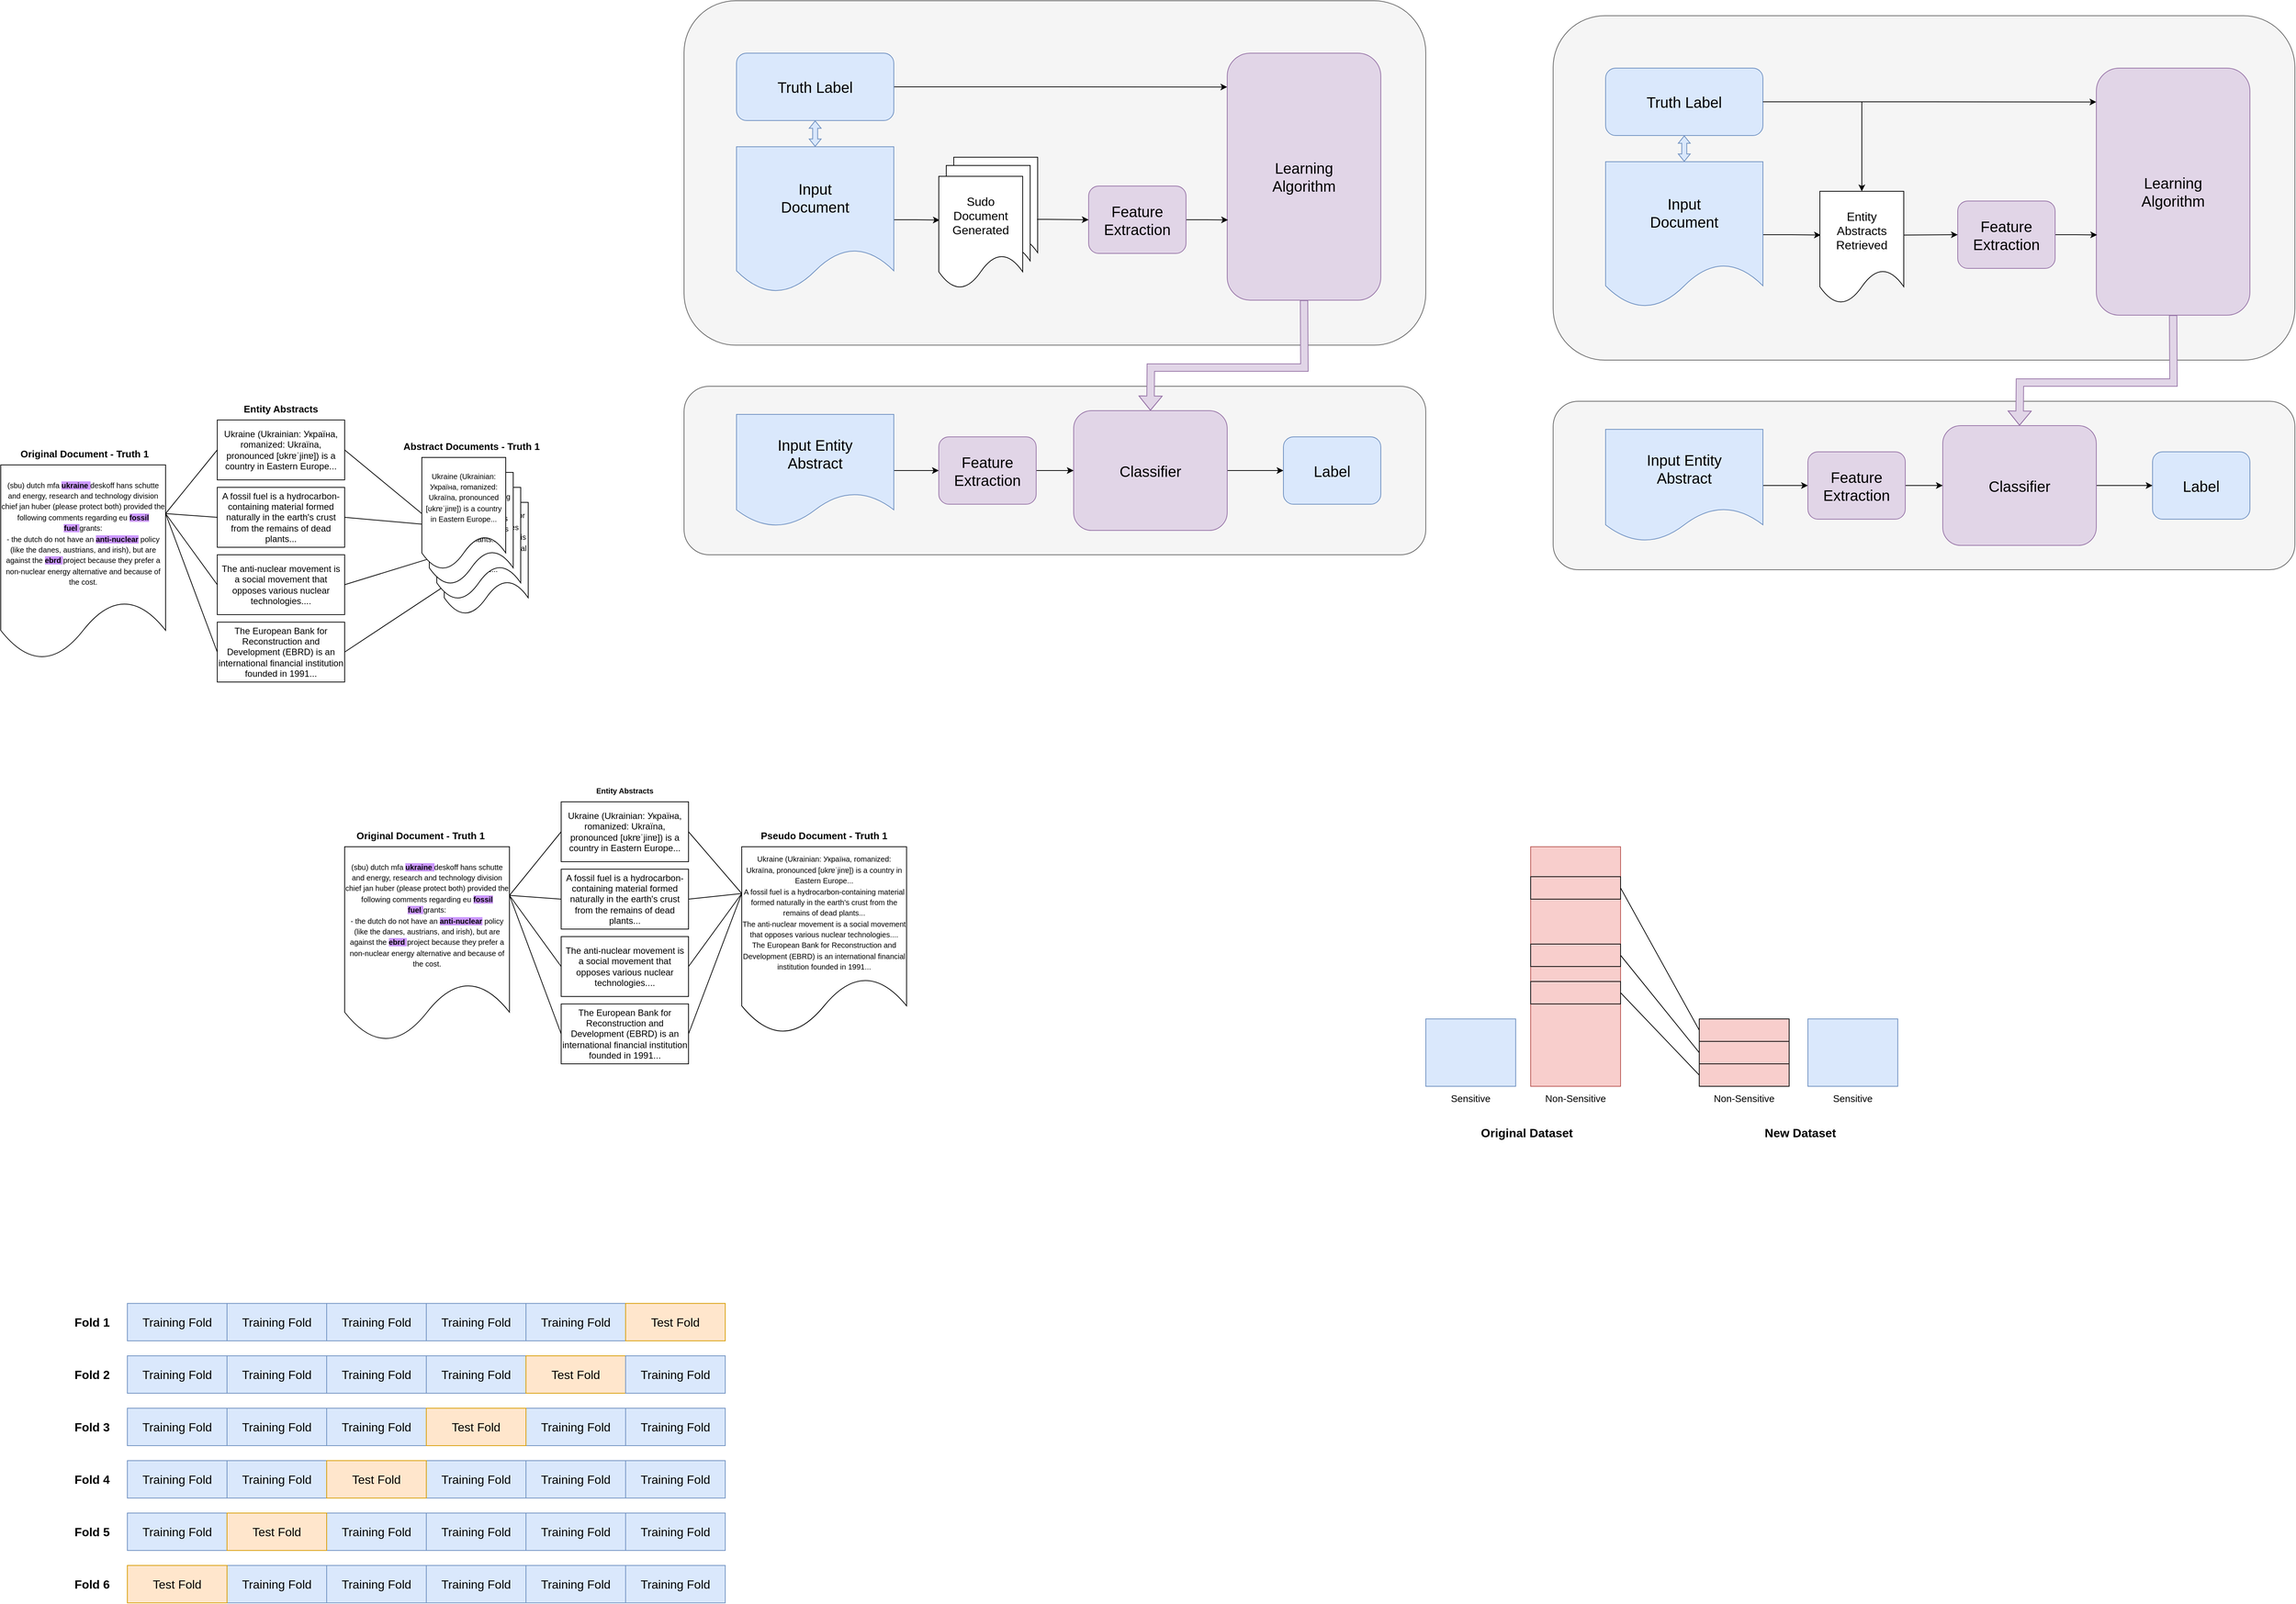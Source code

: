<mxfile version="21.0.6" type="device"><diagram name="Page-1" id="akxZL64i7mMHwS3BJvkX"><mxGraphModel dx="656" dy="369" grid="1" gridSize="10" guides="1" tooltips="1" connect="1" arrows="1" fold="1" page="1" pageScale="1" pageWidth="3300" pageHeight="4681" math="0" shadow="0"><root><mxCell id="0"/><mxCell id="1" parent="0"/><mxCell id="-Wa1R0JJj_uU5w08G2bx-3" value="" style="endArrow=none;html=1;rounded=0;fontFamily=Helvetica;fontSize=10;exitX=1;exitY=0.5;exitDx=0;exitDy=0;" parent="1" source="Tee6cvTm40Kcuc3fU6XJ-26" target="Tee6cvTm40Kcuc3fU6XJ-42" edge="1"><mxGeometry width="50" height="50" relative="1" as="geometry"><mxPoint x="517" y="740" as="sourcePoint"/><mxPoint x="630" y="750" as="targetPoint"/></mxGeometry></mxCell><mxCell id="-Wa1R0JJj_uU5w08G2bx-2" value="" style="endArrow=none;html=1;rounded=0;fontFamily=Helvetica;fontSize=10;exitX=1;exitY=0.5;exitDx=0;exitDy=0;" parent="1" source="Tee6cvTm40Kcuc3fU6XJ-25" target="Tee6cvTm40Kcuc3fU6XJ-41" edge="1"><mxGeometry width="50" height="50" relative="1" as="geometry"><mxPoint x="507" y="730" as="sourcePoint"/><mxPoint x="620" y="740" as="targetPoint"/></mxGeometry></mxCell><mxCell id="Tee6cvTm40Kcuc3fU6XJ-33" value="" style="endArrow=none;html=1;rounded=0;fontFamily=Helvetica;fontSize=10;exitX=1;exitY=0.5;exitDx=0;exitDy=0;" parent="1" source="Tee6cvTm40Kcuc3fU6XJ-24" target="Tee6cvTm40Kcuc3fU6XJ-39" edge="1"><mxGeometry width="50" height="50" relative="1" as="geometry"><mxPoint x="507.0" y="640" as="sourcePoint"/><mxPoint x="528" y="750" as="targetPoint"/></mxGeometry></mxCell><mxCell id="Tee6cvTm40Kcuc3fU6XJ-42" value="&lt;font style=&quot;font-size: 10px;&quot;&gt;The European Bank for Reconstruction and Development (EBRD) is an international financial institution founded in 1991...&lt;br&gt;&lt;/font&gt;" style="shape=document;whiteSpace=wrap;html=1;boundedLbl=1;" parent="1" vertex="1"><mxGeometry x="630" y="700" width="112" height="150" as="geometry"/></mxCell><mxCell id="Tee6cvTm40Kcuc3fU6XJ-41" value="&lt;font style=&quot;font-size: 10px;&quot;&gt;The anti-nuclear movement is a social movement that opposes various nuclear technologies....&lt;br&gt;&lt;/font&gt;" style="shape=document;whiteSpace=wrap;html=1;boundedLbl=1;" parent="1" vertex="1"><mxGeometry x="620" y="680" width="112" height="150" as="geometry"/></mxCell><mxCell id="Tee6cvTm40Kcuc3fU6XJ-39" value="&lt;font style=&quot;font-size: 10px;&quot;&gt;A fossil fuel is a hydrocarbon-containing material formed naturally in the earth's crust from the remains of dead plants...&lt;br&gt;&lt;/font&gt;" style="shape=document;whiteSpace=wrap;html=1;boundedLbl=1;" parent="1" vertex="1"><mxGeometry x="610" y="660" width="112" height="150" as="geometry"/></mxCell><mxCell id="Tee6cvTm40Kcuc3fU6XJ-1" value="&lt;font style=&quot;font-size: 10px;&quot;&gt;&lt;div style=&quot;text-align: start; display: inline;&quot;&gt;(sbu) dutch mfa&amp;nbsp;&lt;/div&gt;&lt;span style=&quot;text-align: start;&quot;&gt;&lt;/span&gt;&lt;div style=&quot;display: inline; font-weight: bold; border-radius: 7.5px; text-align: start;&quot; class=&quot;sensitivity3&quot;&gt;&lt;span style=&quot;background-color: rgb(204, 153, 255);&quot;&gt;ukraine&amp;nbsp;&lt;/span&gt;&lt;span style=&quot;visibility: hidden; width: 400px; font-weight: normal; color: rgb(255, 255, 255); text-align: center; border-radius: 6px; padding: 5px 0px; position: absolute; z-index: 1;&quot; class=&quot;tooltiptext&quot;&gt;&lt;h3&gt;&lt;/h3&gt;&lt;/span&gt;&lt;/div&gt;&lt;span style=&quot;text-align: start;&quot;&gt;&lt;/span&gt;&lt;div style=&quot;text-align: start; display: inline;&quot;&gt;deskoff hans schutte and energy, research and technology division chief jan huber (please protect both) provided the following comments regarding eu&amp;nbsp;&lt;/div&gt;&lt;div style=&quot;display: inline; font-weight: bold; border-radius: 7.5px; text-align: start;&quot; class=&quot;sensitivity1&quot;&gt;&lt;span style=&quot;background-color: rgb(204, 153, 255);&quot;&gt;fossil fuel&amp;nbsp;&lt;/span&gt;&lt;span style=&quot;visibility: hidden; width: 400px; font-weight: normal; color: rgb(255, 255, 255); text-align: center; border-radius: 6px; padding: 5px 0px; position: absolute; z-index: 1;&quot; href=&quot;aaaa&quot; class=&quot;tooltiptext&quot;&gt;&lt;h3&gt;&lt;/h3&gt;&lt;/span&gt;&lt;/div&gt;&lt;span style=&quot;text-align: start;&quot;&gt;&lt;/span&gt;&lt;div style=&quot;text-align: start; display: inline;&quot;&gt;grants: &lt;br&gt;- the dutch do not have an&amp;nbsp;&lt;span style=&quot;visibility: hidden; width: 400px; color: rgb(255, 255, 255); text-align: center; border-radius: 6px; padding: 5px 0px; position: absolute; z-index: 1;&quot; class=&quot;tooltiptext&quot;&gt;&lt;/span&gt;&lt;/div&gt;&lt;span style=&quot;text-align: start;&quot;&gt;&lt;/span&gt;&lt;div style=&quot;display: inline; font-weight: bold; border-radius: 7.5px; text-align: start;&quot; class=&quot;sensitivity1&quot;&gt;&lt;span style=&quot;background-color: rgb(204, 153, 255);&quot;&gt;anti-nuclear&lt;/span&gt;&amp;nbsp;&lt;span style=&quot;visibility: hidden; width: 400px; font-weight: normal; color: rgb(255, 255, 255); text-align: center; border-radius: 6px; padding: 5px 0px; position: absolute; z-index: 1;&quot; href=&quot;aaaa&quot; class=&quot;tooltiptext&quot;&gt;&lt;h3&gt;&lt;/h3&gt;&lt;/span&gt;&lt;/div&gt;&lt;span style=&quot;text-align: start;&quot;&gt;&lt;/span&gt;&lt;div style=&quot;text-align: start; display: inline;&quot;&gt;policy (like the danes, austrians, and irish), but are against the&amp;nbsp;&lt;span style=&quot;visibility: hidden; width: 400px; color: rgb(255, 255, 255); text-align: center; border-radius: 6px; padding: 5px 0px; position: absolute; z-index: 1;&quot; class=&quot;tooltiptext&quot;&gt;&lt;/span&gt;&lt;/div&gt;&lt;span style=&quot;text-align: start;&quot;&gt;&lt;/span&gt;&lt;div style=&quot;text-align: start; display: inline;&quot;&gt;&lt;span style=&quot;background-color: rgb(204, 153, 255);&quot;&gt;&lt;b&gt;ebrd&amp;nbsp;&lt;/b&gt;&lt;/span&gt;project because they prefer a non-nuclear energy alternative and because of the cost.&lt;/div&gt;&lt;/font&gt;" style="shape=document;whiteSpace=wrap;html=1;boundedLbl=1;" parent="1" vertex="1"><mxGeometry x="497" y="1160" width="220" height="260" as="geometry"/></mxCell><mxCell id="Tee6cvTm40Kcuc3fU6XJ-4" value="Ukraine (Ukrainian: Україна, romanized: Ukraïna, pronounced [ʊkrɐˈjinɐ]) is a country in Eastern Europe..." style="rounded=0;whiteSpace=wrap;html=1;labelBackgroundColor=none;fontSize=12;fillColor=#FFFFFF;" parent="1" vertex="1"><mxGeometry x="786" y="1100" width="170" height="80" as="geometry"/></mxCell><mxCell id="Tee6cvTm40Kcuc3fU6XJ-5" value="A fossil fuel is a hydrocarbon-containing material formed naturally in the earth's crust from the remains of dead plants..." style="rounded=0;whiteSpace=wrap;html=1;labelBackgroundColor=none;fontSize=12;fillColor=#FFFFFF;" parent="1" vertex="1"><mxGeometry x="786" y="1190" width="170" height="80" as="geometry"/></mxCell><mxCell id="Tee6cvTm40Kcuc3fU6XJ-6" value="The anti-nuclear movement is a social movement that opposes various nuclear technologies...." style="rounded=0;whiteSpace=wrap;html=1;labelBackgroundColor=none;fontSize=12;fillColor=#FFFFFF;" parent="1" vertex="1"><mxGeometry x="786" y="1280" width="170" height="80" as="geometry"/></mxCell><mxCell id="Tee6cvTm40Kcuc3fU6XJ-7" value="The European Bank for Reconstruction and Development (EBRD) is an international financial institution founded in 1991..." style="rounded=0;whiteSpace=wrap;html=1;labelBackgroundColor=none;fontSize=12;fillColor=#FFFFFF;" parent="1" vertex="1"><mxGeometry x="786" y="1370" width="170" height="80" as="geometry"/></mxCell><mxCell id="Tee6cvTm40Kcuc3fU6XJ-8" value="&lt;font style=&quot;font-size: 10px;&quot;&gt;Ukraine (Ukrainian: Україна, romanized: Ukraïna, pronounced [ʊkrɐˈjinɐ]) is a country in Eastern Europe...&lt;br&gt;A fossil fuel is a hydrocarbon-containing material formed naturally in the earth's crust from the remains of dead plants...&lt;br&gt;The anti-nuclear movement is a social movement that opposes various nuclear technologies....&lt;br&gt;The European Bank for Reconstruction and Development (EBRD) is an international financial institution founded in 1991...&lt;/font&gt;" style="shape=document;whiteSpace=wrap;html=1;boundedLbl=1;" parent="1" vertex="1"><mxGeometry x="1027" y="1160" width="220" height="250" as="geometry"/></mxCell><mxCell id="Tee6cvTm40Kcuc3fU6XJ-9" value="" style="endArrow=none;html=1;rounded=0;fontFamily=Helvetica;fontSize=10;exitX=1;exitY=0.25;exitDx=0;exitDy=0;entryX=0;entryY=0.5;entryDx=0;entryDy=0;" parent="1" source="Tee6cvTm40Kcuc3fU6XJ-1" target="Tee6cvTm40Kcuc3fU6XJ-4" edge="1"><mxGeometry width="50" height="50" relative="1" as="geometry"><mxPoint x="867" y="1240" as="sourcePoint"/><mxPoint x="917" y="1190" as="targetPoint"/></mxGeometry></mxCell><mxCell id="Tee6cvTm40Kcuc3fU6XJ-10" value="" style="endArrow=none;html=1;rounded=0;fontFamily=Helvetica;fontSize=10;entryX=0;entryY=0.5;entryDx=0;entryDy=0;exitX=1;exitY=0.25;exitDx=0;exitDy=0;" parent="1" source="Tee6cvTm40Kcuc3fU6XJ-1" target="Tee6cvTm40Kcuc3fU6XJ-5" edge="1"><mxGeometry width="50" height="50" relative="1" as="geometry"><mxPoint x="757" y="1260" as="sourcePoint"/><mxPoint x="796" y="1150" as="targetPoint"/></mxGeometry></mxCell><mxCell id="Tee6cvTm40Kcuc3fU6XJ-11" value="" style="endArrow=none;html=1;rounded=0;fontFamily=Helvetica;fontSize=10;entryX=0;entryY=0.5;entryDx=0;entryDy=0;exitX=1;exitY=0.25;exitDx=0;exitDy=0;" parent="1" source="Tee6cvTm40Kcuc3fU6XJ-1" target="Tee6cvTm40Kcuc3fU6XJ-6" edge="1"><mxGeometry width="50" height="50" relative="1" as="geometry"><mxPoint x="747" y="1185" as="sourcePoint"/><mxPoint x="796" y="1240" as="targetPoint"/></mxGeometry></mxCell><mxCell id="Tee6cvTm40Kcuc3fU6XJ-12" value="" style="endArrow=none;html=1;rounded=0;fontFamily=Helvetica;fontSize=10;entryX=0;entryY=0.5;entryDx=0;entryDy=0;exitX=1;exitY=0.25;exitDx=0;exitDy=0;" parent="1" source="Tee6cvTm40Kcuc3fU6XJ-1" target="Tee6cvTm40Kcuc3fU6XJ-7" edge="1"><mxGeometry width="50" height="50" relative="1" as="geometry"><mxPoint x="747" y="1185" as="sourcePoint"/><mxPoint x="796" y="1330" as="targetPoint"/></mxGeometry></mxCell><mxCell id="Tee6cvTm40Kcuc3fU6XJ-15" value="" style="endArrow=none;html=1;rounded=0;fontFamily=Helvetica;fontSize=10;exitX=1;exitY=0.5;exitDx=0;exitDy=0;entryX=0;entryY=0.25;entryDx=0;entryDy=0;" parent="1" source="Tee6cvTm40Kcuc3fU6XJ-4" target="Tee6cvTm40Kcuc3fU6XJ-8" edge="1"><mxGeometry width="50" height="50" relative="1" as="geometry"><mxPoint x="727" y="1235" as="sourcePoint"/><mxPoint x="796.0" y="1150" as="targetPoint"/></mxGeometry></mxCell><mxCell id="Tee6cvTm40Kcuc3fU6XJ-16" value="" style="endArrow=none;html=1;rounded=0;fontFamily=Helvetica;fontSize=10;exitX=1;exitY=0.5;exitDx=0;exitDy=0;entryX=0;entryY=0.25;entryDx=0;entryDy=0;" parent="1" source="Tee6cvTm40Kcuc3fU6XJ-5" target="Tee6cvTm40Kcuc3fU6XJ-8" edge="1"><mxGeometry width="50" height="50" relative="1" as="geometry"><mxPoint x="966.0" y="1150" as="sourcePoint"/><mxPoint x="987" y="1260" as="targetPoint"/></mxGeometry></mxCell><mxCell id="Tee6cvTm40Kcuc3fU6XJ-17" value="" style="endArrow=none;html=1;rounded=0;fontFamily=Helvetica;fontSize=10;exitX=1;exitY=0.5;exitDx=0;exitDy=0;entryX=0;entryY=0.25;entryDx=0;entryDy=0;" parent="1" source="Tee6cvTm40Kcuc3fU6XJ-6" target="Tee6cvTm40Kcuc3fU6XJ-8" edge="1"><mxGeometry width="50" height="50" relative="1" as="geometry"><mxPoint x="966.0" y="1240" as="sourcePoint"/><mxPoint x="1017" y="1232.5" as="targetPoint"/></mxGeometry></mxCell><mxCell id="Tee6cvTm40Kcuc3fU6XJ-18" value="" style="endArrow=none;html=1;rounded=0;fontFamily=Helvetica;fontSize=10;exitX=1;exitY=0.5;exitDx=0;exitDy=0;entryX=0;entryY=0.25;entryDx=0;entryDy=0;" parent="1" source="Tee6cvTm40Kcuc3fU6XJ-7" target="Tee6cvTm40Kcuc3fU6XJ-8" edge="1"><mxGeometry width="50" height="50" relative="1" as="geometry"><mxPoint x="966.0" y="1330" as="sourcePoint"/><mxPoint x="1017" y="1232.5" as="targetPoint"/></mxGeometry></mxCell><mxCell id="Tee6cvTm40Kcuc3fU6XJ-19" value="&lt;b&gt;&lt;font style=&quot;font-size: 13px;&quot;&gt;Original Document - Truth 1&lt;/font&gt;&lt;/b&gt;" style="text;html=1;strokeColor=none;fillColor=none;align=center;verticalAlign=middle;whiteSpace=wrap;rounded=0;fontSize=10;fontFamily=Helvetica;" parent="1" vertex="1"><mxGeometry x="510" y="1130" width="177" height="30" as="geometry"/></mxCell><mxCell id="Tee6cvTm40Kcuc3fU6XJ-20" value="&lt;b&gt;&lt;font style=&quot;font-size: 13px;&quot;&gt;Pseudo Document - Truth 1&lt;/font&gt;&lt;/b&gt;" style="text;html=1;strokeColor=none;fillColor=none;align=center;verticalAlign=middle;whiteSpace=wrap;rounded=0;fontSize=10;fontFamily=Helvetica;" parent="1" vertex="1"><mxGeometry x="1048" y="1130" width="178" height="30" as="geometry"/></mxCell><mxCell id="Tee6cvTm40Kcuc3fU6XJ-21" value="&lt;b&gt;Entity Abstracts&lt;/b&gt;" style="text;html=1;strokeColor=none;fillColor=none;align=center;verticalAlign=middle;whiteSpace=wrap;rounded=0;fontSize=10;fontFamily=Helvetica;" parent="1" vertex="1"><mxGeometry x="796" y="1070" width="150" height="30" as="geometry"/></mxCell><mxCell id="Tee6cvTm40Kcuc3fU6XJ-22" value="&lt;font style=&quot;font-size: 10px;&quot;&gt;&lt;div style=&quot;text-align: start; display: inline;&quot;&gt;(sbu) dutch mfa&amp;nbsp;&lt;/div&gt;&lt;span style=&quot;text-align: start;&quot;&gt;&lt;/span&gt;&lt;div style=&quot;display: inline; font-weight: bold; border-radius: 7.5px; text-align: start;&quot; class=&quot;sensitivity3&quot;&gt;&lt;span style=&quot;background-color: rgb(204, 153, 255);&quot;&gt;ukraine&amp;nbsp;&lt;/span&gt;&lt;span style=&quot;visibility: hidden; width: 400px; font-weight: normal; color: rgb(255, 255, 255); text-align: center; border-radius: 6px; padding: 5px 0px; position: absolute; z-index: 1;&quot; class=&quot;tooltiptext&quot;&gt;&lt;h3&gt;&lt;/h3&gt;&lt;/span&gt;&lt;/div&gt;&lt;span style=&quot;text-align: start;&quot;&gt;&lt;/span&gt;&lt;div style=&quot;text-align: start; display: inline;&quot;&gt;deskoff hans schutte and energy, research and technology division chief jan huber (please protect both) provided the following comments regarding eu&amp;nbsp;&lt;/div&gt;&lt;div style=&quot;display: inline; font-weight: bold; border-radius: 7.5px; text-align: start;&quot; class=&quot;sensitivity1&quot;&gt;&lt;span style=&quot;background-color: rgb(204, 153, 255);&quot;&gt;fossil fuel&amp;nbsp;&lt;/span&gt;&lt;span style=&quot;visibility: hidden; width: 400px; font-weight: normal; color: rgb(255, 255, 255); text-align: center; border-radius: 6px; padding: 5px 0px; position: absolute; z-index: 1;&quot; href=&quot;aaaa&quot; class=&quot;tooltiptext&quot;&gt;&lt;h3&gt;&lt;/h3&gt;&lt;/span&gt;&lt;/div&gt;&lt;span style=&quot;text-align: start;&quot;&gt;&lt;/span&gt;&lt;div style=&quot;text-align: start; display: inline;&quot;&gt;grants: &lt;br&gt;- the dutch do not have an&amp;nbsp;&lt;span style=&quot;visibility: hidden; width: 400px; color: rgb(255, 255, 255); text-align: center; border-radius: 6px; padding: 5px 0px; position: absolute; z-index: 1;&quot; class=&quot;tooltiptext&quot;&gt;&lt;/span&gt;&lt;/div&gt;&lt;span style=&quot;text-align: start;&quot;&gt;&lt;/span&gt;&lt;div style=&quot;display: inline; font-weight: bold; border-radius: 7.5px; text-align: start;&quot; class=&quot;sensitivity1&quot;&gt;&lt;span style=&quot;background-color: rgb(204, 153, 255);&quot;&gt;anti-nuclear&lt;/span&gt;&amp;nbsp;&lt;span style=&quot;visibility: hidden; width: 400px; font-weight: normal; color: rgb(255, 255, 255); text-align: center; border-radius: 6px; padding: 5px 0px; position: absolute; z-index: 1;&quot; href=&quot;aaaa&quot; class=&quot;tooltiptext&quot;&gt;&lt;h3&gt;&lt;/h3&gt;&lt;/span&gt;&lt;/div&gt;&lt;span style=&quot;text-align: start;&quot;&gt;&lt;/span&gt;&lt;div style=&quot;text-align: start; display: inline;&quot;&gt;policy (like the danes, austrians, and irish), but are against the&amp;nbsp;&lt;span style=&quot;visibility: hidden; width: 400px; color: rgb(255, 255, 255); text-align: center; border-radius: 6px; padding: 5px 0px; position: absolute; z-index: 1;&quot; class=&quot;tooltiptext&quot;&gt;&lt;/span&gt;&lt;/div&gt;&lt;span style=&quot;text-align: start;&quot;&gt;&lt;/span&gt;&lt;div style=&quot;text-align: start; display: inline;&quot;&gt;&lt;span style=&quot;background-color: rgb(204, 153, 255);&quot;&gt;&lt;b&gt;ebrd&amp;nbsp;&lt;/b&gt;&lt;/span&gt;project because they prefer a non-nuclear energy alternative and because of the cost.&lt;/div&gt;&lt;/font&gt;" style="shape=document;whiteSpace=wrap;html=1;boundedLbl=1;" parent="1" vertex="1"><mxGeometry x="38" y="650" width="220" height="260" as="geometry"/></mxCell><mxCell id="Tee6cvTm40Kcuc3fU6XJ-23" value="Ukraine (Ukrainian: Україна, romanized: Ukraïna, pronounced [ʊkrɐˈjinɐ]) is a country in Eastern Europe..." style="rounded=0;whiteSpace=wrap;html=1;labelBackgroundColor=none;fontSize=12;fillColor=#FFFFFF;" parent="1" vertex="1"><mxGeometry x="327" y="590" width="170" height="80" as="geometry"/></mxCell><mxCell id="Tee6cvTm40Kcuc3fU6XJ-24" value="A fossil fuel is a hydrocarbon-containing material formed naturally in the earth's crust from the remains of dead plants..." style="rounded=0;whiteSpace=wrap;html=1;labelBackgroundColor=none;fontSize=12;fillColor=#FFFFFF;" parent="1" vertex="1"><mxGeometry x="327" y="680" width="170" height="80" as="geometry"/></mxCell><mxCell id="Tee6cvTm40Kcuc3fU6XJ-25" value="The anti-nuclear movement is a social movement that opposes various nuclear technologies...." style="rounded=0;whiteSpace=wrap;html=1;labelBackgroundColor=none;fontSize=12;fillColor=#FFFFFF;" parent="1" vertex="1"><mxGeometry x="327" y="770" width="170" height="80" as="geometry"/></mxCell><mxCell id="Tee6cvTm40Kcuc3fU6XJ-26" value="The European Bank for Reconstruction and Development (EBRD) is an international financial institution founded in 1991..." style="rounded=0;whiteSpace=wrap;html=1;labelBackgroundColor=none;fontSize=12;fillColor=#FFFFFF;" parent="1" vertex="1"><mxGeometry x="327" y="860" width="170" height="80" as="geometry"/></mxCell><mxCell id="Tee6cvTm40Kcuc3fU6XJ-27" value="&lt;font style=&quot;font-size: 10px;&quot;&gt;Ukraine (Ukrainian: Україна, romanized: Ukraïna, pronounced [ʊkrɐˈjinɐ]) is a country in Eastern Europe...&lt;br&gt;&lt;/font&gt;" style="shape=document;whiteSpace=wrap;html=1;boundedLbl=1;" parent="1" vertex="1"><mxGeometry x="600" y="640" width="112" height="150" as="geometry"/></mxCell><mxCell id="Tee6cvTm40Kcuc3fU6XJ-28" value="" style="endArrow=none;html=1;rounded=0;fontFamily=Helvetica;fontSize=10;exitX=1;exitY=0.25;exitDx=0;exitDy=0;entryX=0;entryY=0.5;entryDx=0;entryDy=0;" parent="1" source="Tee6cvTm40Kcuc3fU6XJ-22" target="Tee6cvTm40Kcuc3fU6XJ-23" edge="1"><mxGeometry width="50" height="50" relative="1" as="geometry"><mxPoint x="408" y="730" as="sourcePoint"/><mxPoint x="458" y="680" as="targetPoint"/></mxGeometry></mxCell><mxCell id="Tee6cvTm40Kcuc3fU6XJ-29" value="" style="endArrow=none;html=1;rounded=0;fontFamily=Helvetica;fontSize=10;entryX=0;entryY=0.5;entryDx=0;entryDy=0;exitX=1;exitY=0.25;exitDx=0;exitDy=0;" parent="1" source="Tee6cvTm40Kcuc3fU6XJ-22" target="Tee6cvTm40Kcuc3fU6XJ-24" edge="1"><mxGeometry width="50" height="50" relative="1" as="geometry"><mxPoint x="298" y="750" as="sourcePoint"/><mxPoint x="337" y="640" as="targetPoint"/></mxGeometry></mxCell><mxCell id="Tee6cvTm40Kcuc3fU6XJ-30" value="" style="endArrow=none;html=1;rounded=0;fontFamily=Helvetica;fontSize=10;entryX=0;entryY=0.5;entryDx=0;entryDy=0;exitX=1;exitY=0.25;exitDx=0;exitDy=0;" parent="1" source="Tee6cvTm40Kcuc3fU6XJ-22" target="Tee6cvTm40Kcuc3fU6XJ-25" edge="1"><mxGeometry width="50" height="50" relative="1" as="geometry"><mxPoint x="288" y="675" as="sourcePoint"/><mxPoint x="337" y="730" as="targetPoint"/></mxGeometry></mxCell><mxCell id="Tee6cvTm40Kcuc3fU6XJ-31" value="" style="endArrow=none;html=1;rounded=0;fontFamily=Helvetica;fontSize=10;entryX=0;entryY=0.5;entryDx=0;entryDy=0;exitX=1;exitY=0.25;exitDx=0;exitDy=0;" parent="1" source="Tee6cvTm40Kcuc3fU6XJ-22" target="Tee6cvTm40Kcuc3fU6XJ-26" edge="1"><mxGeometry width="50" height="50" relative="1" as="geometry"><mxPoint x="288" y="675" as="sourcePoint"/><mxPoint x="337" y="820" as="targetPoint"/></mxGeometry></mxCell><mxCell id="Tee6cvTm40Kcuc3fU6XJ-32" value="" style="endArrow=none;html=1;rounded=0;fontFamily=Helvetica;fontSize=10;exitX=1;exitY=0.5;exitDx=0;exitDy=0;entryX=0;entryY=0.5;entryDx=0;entryDy=0;" parent="1" source="Tee6cvTm40Kcuc3fU6XJ-23" target="Tee6cvTm40Kcuc3fU6XJ-27" edge="1"><mxGeometry width="50" height="50" relative="1" as="geometry"><mxPoint x="268" y="725" as="sourcePoint"/><mxPoint x="337.0" y="640" as="targetPoint"/></mxGeometry></mxCell><mxCell id="Tee6cvTm40Kcuc3fU6XJ-36" value="&lt;b&gt;&lt;font style=&quot;font-size: 13px;&quot;&gt;Original Document - Truth 1&lt;/font&gt;&lt;/b&gt;" style="text;html=1;strokeColor=none;fillColor=none;align=center;verticalAlign=middle;whiteSpace=wrap;rounded=0;fontSize=10;fontFamily=Helvetica;" parent="1" vertex="1"><mxGeometry x="40" y="620" width="220" height="30" as="geometry"/></mxCell><mxCell id="Tee6cvTm40Kcuc3fU6XJ-37" value="&lt;b&gt;&lt;font style=&quot;font-size: 13px;&quot;&gt;Abstract Documents - Truth 1&lt;/font&gt;&lt;/b&gt;" style="text;html=1;strokeColor=none;fillColor=none;align=center;verticalAlign=middle;whiteSpace=wrap;rounded=0;fontSize=10;fontFamily=Helvetica;" parent="1" vertex="1"><mxGeometry x="571.5" y="610" width="189" height="30" as="geometry"/></mxCell><mxCell id="Tee6cvTm40Kcuc3fU6XJ-38" value="&lt;b&gt;&lt;font style=&quot;font-size: 13px;&quot;&gt;Entity Abstracts&lt;/font&gt;&lt;/b&gt;" style="text;html=1;strokeColor=none;fillColor=none;align=center;verticalAlign=middle;whiteSpace=wrap;rounded=0;fontSize=10;fontFamily=Helvetica;" parent="1" vertex="1"><mxGeometry x="337" y="560" width="150" height="30" as="geometry"/></mxCell><mxCell id="edIaewMr8rRc1SxgS4l5-1" value="" style="rounded=1;whiteSpace=wrap;html=1;fillColor=#f5f5f5;fontColor=#333333;strokeColor=#666666;" parent="1" vertex="1"><mxGeometry x="950" y="30" width="990" height="460" as="geometry"/></mxCell><mxCell id="edIaewMr8rRc1SxgS4l5-7" style="edgeStyle=orthogonalEdgeStyle;rounded=0;orthogonalLoop=1;jettySize=auto;html=1;exitX=1;exitY=0.5;exitDx=0;exitDy=0;entryX=0;entryY=0.137;entryDx=0;entryDy=0;entryPerimeter=0;fontSize=20;" parent="1" source="edIaewMr8rRc1SxgS4l5-2" target="edIaewMr8rRc1SxgS4l5-3" edge="1"><mxGeometry relative="1" as="geometry"/></mxCell><mxCell id="edIaewMr8rRc1SxgS4l5-2" value="&lt;font style=&quot;font-size: 20px;&quot;&gt;Truth Label&lt;/font&gt;" style="rounded=1;whiteSpace=wrap;html=1;fillColor=#dae8fc;strokeColor=#6c8ebf;" parent="1" vertex="1"><mxGeometry x="1020" y="100" width="210" height="90" as="geometry"/></mxCell><mxCell id="edIaewMr8rRc1SxgS4l5-3" value="&lt;font style=&quot;font-size: 20px;&quot;&gt;Learning&lt;br&gt;Algorithm&lt;/font&gt;" style="rounded=1;whiteSpace=wrap;html=1;fillColor=#e1d5e7;strokeColor=#9673a6;" parent="1" vertex="1"><mxGeometry x="1675" y="100" width="205" height="330" as="geometry"/></mxCell><mxCell id="edIaewMr8rRc1SxgS4l5-17" style="edgeStyle=orthogonalEdgeStyle;rounded=0;orthogonalLoop=1;jettySize=auto;html=1;exitX=1;exitY=0.5;exitDx=0;exitDy=0;entryX=0.011;entryY=0.39;entryDx=0;entryDy=0;fontSize=20;entryPerimeter=0;" parent="1" source="edIaewMr8rRc1SxgS4l5-4" target="edIaewMr8rRc1SxgS4l5-31" edge="1"><mxGeometry relative="1" as="geometry"><mxPoint x="1280" y="322.5" as="targetPoint"/></mxGeometry></mxCell><mxCell id="edIaewMr8rRc1SxgS4l5-4" value="&lt;font style=&quot;font-size: 20px;&quot;&gt;Input&lt;br&gt;Document&lt;/font&gt;" style="shape=document;whiteSpace=wrap;html=1;boundedLbl=1;fillColor=#dae8fc;strokeColor=#6c8ebf;" parent="1" vertex="1"><mxGeometry x="1020" y="225" width="210" height="195" as="geometry"/></mxCell><mxCell id="edIaewMr8rRc1SxgS4l5-9" style="edgeStyle=orthogonalEdgeStyle;rounded=0;orthogonalLoop=1;jettySize=auto;html=1;exitX=1;exitY=0.5;exitDx=0;exitDy=0;entryX=0.005;entryY=0.675;entryDx=0;entryDy=0;entryPerimeter=0;fontSize=20;" parent="1" source="edIaewMr8rRc1SxgS4l5-6" target="edIaewMr8rRc1SxgS4l5-3" edge="1"><mxGeometry relative="1" as="geometry"/></mxCell><mxCell id="edIaewMr8rRc1SxgS4l5-6" value="&lt;font style=&quot;font-size: 20px;&quot;&gt;Feature&lt;br&gt;Extraction&lt;/font&gt;" style="rounded=1;whiteSpace=wrap;html=1;fillColor=#e1d5e7;strokeColor=#9673a6;" parent="1" vertex="1"><mxGeometry x="1490" y="277.5" width="130" height="90" as="geometry"/></mxCell><mxCell id="edIaewMr8rRc1SxgS4l5-10" value="" style="shape=flexArrow;endArrow=classic;startArrow=classic;html=1;rounded=0;fontSize=20;entryX=0.5;entryY=1;entryDx=0;entryDy=0;exitX=0.5;exitY=0;exitDx=0;exitDy=0;width=6.667;endSize=2.978;startSize=2.978;startWidth=8.333;endWidth=8.333;fillColor=#dae8fc;strokeColor=#6c8ebf;" parent="1" source="edIaewMr8rRc1SxgS4l5-4" target="edIaewMr8rRc1SxgS4l5-2" edge="1"><mxGeometry width="100" height="100" relative="1" as="geometry"><mxPoint x="1090" y="270" as="sourcePoint"/><mxPoint x="1190" y="170" as="targetPoint"/></mxGeometry></mxCell><mxCell id="edIaewMr8rRc1SxgS4l5-11" value="" style="rounded=1;whiteSpace=wrap;html=1;fillColor=#f5f5f5;fontColor=#333333;strokeColor=#666666;" parent="1" vertex="1"><mxGeometry x="950" y="545" width="990" height="225" as="geometry"/></mxCell><mxCell id="edIaewMr8rRc1SxgS4l5-25" style="edgeStyle=orthogonalEdgeStyle;rounded=0;orthogonalLoop=1;jettySize=auto;html=1;exitX=1;exitY=0.5;exitDx=0;exitDy=0;entryX=0;entryY=0.5;entryDx=0;entryDy=0;fontSize=20;fillColor=#FFFFFF;" parent="1" source="edIaewMr8rRc1SxgS4l5-13" target="edIaewMr8rRc1SxgS4l5-20" edge="1"><mxGeometry relative="1" as="geometry"/></mxCell><mxCell id="edIaewMr8rRc1SxgS4l5-13" value="&lt;font style=&quot;font-size: 20px;&quot;&gt;Input Entity&lt;br&gt;Abstract&lt;/font&gt;" style="shape=document;whiteSpace=wrap;html=1;boundedLbl=1;fillColor=#dae8fc;strokeColor=#6c8ebf;" parent="1" vertex="1"><mxGeometry x="1020" y="582.5" width="210" height="150" as="geometry"/></mxCell><mxCell id="edIaewMr8rRc1SxgS4l5-27" style="edgeStyle=orthogonalEdgeStyle;rounded=0;orthogonalLoop=1;jettySize=auto;html=1;exitX=1;exitY=0.5;exitDx=0;exitDy=0;entryX=0;entryY=0.5;entryDx=0;entryDy=0;fontSize=20;fillColor=#FFFFFF;" parent="1" source="edIaewMr8rRc1SxgS4l5-19" target="edIaewMr8rRc1SxgS4l5-24" edge="1"><mxGeometry relative="1" as="geometry"/></mxCell><mxCell id="edIaewMr8rRc1SxgS4l5-19" value="&lt;span style=&quot;font-size: 20px;&quot;&gt;Classifier&lt;/span&gt;" style="rounded=1;whiteSpace=wrap;html=1;fillColor=#e1d5e7;strokeColor=#9673a6;" parent="1" vertex="1"><mxGeometry x="1470" y="577.5" width="205" height="160" as="geometry"/></mxCell><mxCell id="edIaewMr8rRc1SxgS4l5-26" style="edgeStyle=orthogonalEdgeStyle;rounded=0;orthogonalLoop=1;jettySize=auto;html=1;exitX=1;exitY=0.5;exitDx=0;exitDy=0;entryX=0;entryY=0.5;entryDx=0;entryDy=0;fontSize=20;fillColor=#FFFFFF;" parent="1" source="edIaewMr8rRc1SxgS4l5-20" target="edIaewMr8rRc1SxgS4l5-19" edge="1"><mxGeometry relative="1" as="geometry"/></mxCell><mxCell id="edIaewMr8rRc1SxgS4l5-20" value="&lt;font style=&quot;font-size: 20px;&quot;&gt;Feature&lt;br&gt;Extraction&lt;/font&gt;" style="rounded=1;whiteSpace=wrap;html=1;fillColor=#e1d5e7;strokeColor=#9673a6;" parent="1" vertex="1"><mxGeometry x="1290" y="612.5" width="130" height="90" as="geometry"/></mxCell><mxCell id="edIaewMr8rRc1SxgS4l5-23" value="" style="shape=flexArrow;endArrow=classic;html=1;rounded=0;fontSize=20;exitX=0.5;exitY=1;exitDx=0;exitDy=0;entryX=0.5;entryY=0;entryDx=0;entryDy=0;fillColor=#e1d5e7;strokeColor=#9673a6;" parent="1" source="edIaewMr8rRc1SxgS4l5-3" target="edIaewMr8rRc1SxgS4l5-19" edge="1"><mxGeometry width="50" height="50" relative="1" as="geometry"><mxPoint x="1620" y="460" as="sourcePoint"/><mxPoint x="1670" y="410" as="targetPoint"/><Array as="points"><mxPoint x="1778" y="520"/><mxPoint x="1573" y="520"/></Array></mxGeometry></mxCell><mxCell id="edIaewMr8rRc1SxgS4l5-24" value="&lt;span style=&quot;font-size: 20px;&quot;&gt;Label&lt;/span&gt;" style="rounded=1;whiteSpace=wrap;html=1;fillColor=#dae8fc;strokeColor=#6c8ebf;" parent="1" vertex="1"><mxGeometry x="1750" y="612.5" width="130" height="90" as="geometry"/></mxCell><mxCell id="edIaewMr8rRc1SxgS4l5-36" value="&lt;font style=&quot;font-size: 10px;&quot;&gt;&lt;br&gt;&lt;/font&gt;" style="shape=document;whiteSpace=wrap;html=1;boundedLbl=1;" parent="1" vertex="1"><mxGeometry x="1310" y="239" width="112" height="150" as="geometry"/></mxCell><mxCell id="edIaewMr8rRc1SxgS4l5-35" value="&lt;font style=&quot;font-size: 10px;&quot;&gt;&lt;br&gt;&lt;/font&gt;" style="shape=document;whiteSpace=wrap;html=1;boundedLbl=1;" parent="1" vertex="1"><mxGeometry x="1300" y="250" width="112" height="150" as="geometry"/></mxCell><mxCell id="edIaewMr8rRc1SxgS4l5-31" value="&lt;font style=&quot;&quot;&gt;&lt;font style=&quot;font-size: 16px;&quot;&gt;Sudo Document Generated&lt;/font&gt;&lt;br&gt;&lt;/font&gt;" style="shape=document;whiteSpace=wrap;html=1;boundedLbl=1;" parent="1" vertex="1"><mxGeometry x="1290" y="264.5" width="112" height="150" as="geometry"/></mxCell><mxCell id="edIaewMr8rRc1SxgS4l5-34" value="" style="endArrow=classic;html=1;rounded=0;fontSize=20;fillColor=#FFFFFF;entryX=0;entryY=0.5;entryDx=0;entryDy=0;exitX=0.992;exitY=0.553;exitDx=0;exitDy=0;exitPerimeter=0;" parent="1" source="edIaewMr8rRc1SxgS4l5-36" target="edIaewMr8rRc1SxgS4l5-6" edge="1"><mxGeometry width="50" height="50" relative="1" as="geometry"><mxPoint x="1433.992" y="322.25" as="sourcePoint"/><mxPoint x="1480" y="320" as="targetPoint"/></mxGeometry></mxCell><mxCell id="edIaewMr8rRc1SxgS4l5-37" value="" style="rounded=1;whiteSpace=wrap;html=1;fillColor=#f5f5f5;fontColor=#333333;strokeColor=#666666;" parent="1" vertex="1"><mxGeometry x="2110" y="50" width="990" height="460" as="geometry"/></mxCell><mxCell id="edIaewMr8rRc1SxgS4l5-38" style="edgeStyle=orthogonalEdgeStyle;rounded=0;orthogonalLoop=1;jettySize=auto;html=1;exitX=1;exitY=0.5;exitDx=0;exitDy=0;entryX=0;entryY=0.137;entryDx=0;entryDy=0;entryPerimeter=0;fontSize=20;" parent="1" source="edIaewMr8rRc1SxgS4l5-39" target="edIaewMr8rRc1SxgS4l5-40" edge="1"><mxGeometry relative="1" as="geometry"/></mxCell><mxCell id="edIaewMr8rRc1SxgS4l5-39" value="&lt;font style=&quot;font-size: 20px;&quot;&gt;Truth Label&lt;/font&gt;" style="rounded=1;whiteSpace=wrap;html=1;fillColor=#dae8fc;strokeColor=#6c8ebf;" parent="1" vertex="1"><mxGeometry x="2180" y="120" width="210" height="90" as="geometry"/></mxCell><mxCell id="edIaewMr8rRc1SxgS4l5-40" value="&lt;font style=&quot;font-size: 20px;&quot;&gt;Learning&lt;br&gt;Algorithm&lt;/font&gt;" style="rounded=1;whiteSpace=wrap;html=1;fillColor=#e1d5e7;strokeColor=#9673a6;" parent="1" vertex="1"><mxGeometry x="2835" y="120" width="205" height="330" as="geometry"/></mxCell><mxCell id="edIaewMr8rRc1SxgS4l5-41" style="edgeStyle=orthogonalEdgeStyle;rounded=0;orthogonalLoop=1;jettySize=auto;html=1;exitX=1;exitY=0.5;exitDx=0;exitDy=0;entryX=0.011;entryY=0.39;entryDx=0;entryDy=0;fontSize=20;entryPerimeter=0;" parent="1" source="edIaewMr8rRc1SxgS4l5-42" target="edIaewMr8rRc1SxgS4l5-57" edge="1"><mxGeometry relative="1" as="geometry"><mxPoint x="2440" y="342.5" as="targetPoint"/></mxGeometry></mxCell><mxCell id="edIaewMr8rRc1SxgS4l5-42" value="&lt;font style=&quot;font-size: 20px;&quot;&gt;Input&lt;br&gt;Document&lt;/font&gt;" style="shape=document;whiteSpace=wrap;html=1;boundedLbl=1;fillColor=#dae8fc;strokeColor=#6c8ebf;" parent="1" vertex="1"><mxGeometry x="2180" y="245" width="210" height="195" as="geometry"/></mxCell><mxCell id="edIaewMr8rRc1SxgS4l5-43" style="edgeStyle=orthogonalEdgeStyle;rounded=0;orthogonalLoop=1;jettySize=auto;html=1;exitX=1;exitY=0.5;exitDx=0;exitDy=0;entryX=0.005;entryY=0.675;entryDx=0;entryDy=0;entryPerimeter=0;fontSize=20;" parent="1" source="edIaewMr8rRc1SxgS4l5-44" target="edIaewMr8rRc1SxgS4l5-40" edge="1"><mxGeometry relative="1" as="geometry"/></mxCell><mxCell id="edIaewMr8rRc1SxgS4l5-44" value="&lt;font style=&quot;font-size: 20px;&quot;&gt;Feature&lt;br&gt;Extraction&lt;/font&gt;" style="rounded=1;whiteSpace=wrap;html=1;fillColor=#e1d5e7;strokeColor=#9673a6;" parent="1" vertex="1"><mxGeometry x="2650" y="297.5" width="130" height="90" as="geometry"/></mxCell><mxCell id="edIaewMr8rRc1SxgS4l5-45" value="" style="shape=flexArrow;endArrow=classic;startArrow=classic;html=1;rounded=0;fontSize=20;entryX=0.5;entryY=1;entryDx=0;entryDy=0;exitX=0.5;exitY=0;exitDx=0;exitDy=0;width=6.667;endSize=2.978;startSize=2.978;startWidth=8.333;endWidth=8.333;fillColor=#dae8fc;strokeColor=#6c8ebf;" parent="1" source="edIaewMr8rRc1SxgS4l5-42" target="edIaewMr8rRc1SxgS4l5-39" edge="1"><mxGeometry width="100" height="100" relative="1" as="geometry"><mxPoint x="2250" y="290" as="sourcePoint"/><mxPoint x="2350" y="190" as="targetPoint"/></mxGeometry></mxCell><mxCell id="edIaewMr8rRc1SxgS4l5-46" value="" style="rounded=1;whiteSpace=wrap;html=1;fillColor=#f5f5f5;fontColor=#333333;strokeColor=#666666;" parent="1" vertex="1"><mxGeometry x="2110" y="565" width="990" height="225" as="geometry"/></mxCell><mxCell id="edIaewMr8rRc1SxgS4l5-47" style="edgeStyle=orthogonalEdgeStyle;rounded=0;orthogonalLoop=1;jettySize=auto;html=1;exitX=1;exitY=0.5;exitDx=0;exitDy=0;entryX=0;entryY=0.5;entryDx=0;entryDy=0;fontSize=20;fillColor=#FFFFFF;" parent="1" source="edIaewMr8rRc1SxgS4l5-48" target="edIaewMr8rRc1SxgS4l5-52" edge="1"><mxGeometry relative="1" as="geometry"/></mxCell><mxCell id="edIaewMr8rRc1SxgS4l5-48" value="&lt;font style=&quot;font-size: 20px;&quot;&gt;Input Entity&lt;br&gt;Abstract&lt;/font&gt;" style="shape=document;whiteSpace=wrap;html=1;boundedLbl=1;fillColor=#dae8fc;strokeColor=#6c8ebf;" parent="1" vertex="1"><mxGeometry x="2180" y="602.5" width="210" height="150" as="geometry"/></mxCell><mxCell id="edIaewMr8rRc1SxgS4l5-49" style="edgeStyle=orthogonalEdgeStyle;rounded=0;orthogonalLoop=1;jettySize=auto;html=1;exitX=1;exitY=0.5;exitDx=0;exitDy=0;entryX=0;entryY=0.5;entryDx=0;entryDy=0;fontSize=20;fillColor=#FFFFFF;" parent="1" source="edIaewMr8rRc1SxgS4l5-50" target="edIaewMr8rRc1SxgS4l5-54" edge="1"><mxGeometry relative="1" as="geometry"/></mxCell><mxCell id="edIaewMr8rRc1SxgS4l5-50" value="&lt;span style=&quot;font-size: 20px;&quot;&gt;Classifier&lt;/span&gt;" style="rounded=1;whiteSpace=wrap;html=1;fillColor=#e1d5e7;strokeColor=#9673a6;" parent="1" vertex="1"><mxGeometry x="2630" y="597.5" width="205" height="160" as="geometry"/></mxCell><mxCell id="edIaewMr8rRc1SxgS4l5-51" style="edgeStyle=orthogonalEdgeStyle;rounded=0;orthogonalLoop=1;jettySize=auto;html=1;exitX=1;exitY=0.5;exitDx=0;exitDy=0;entryX=0;entryY=0.5;entryDx=0;entryDy=0;fontSize=20;fillColor=#FFFFFF;" parent="1" source="edIaewMr8rRc1SxgS4l5-52" target="edIaewMr8rRc1SxgS4l5-50" edge="1"><mxGeometry relative="1" as="geometry"/></mxCell><mxCell id="edIaewMr8rRc1SxgS4l5-52" value="&lt;font style=&quot;font-size: 20px;&quot;&gt;Feature&lt;br&gt;Extraction&lt;/font&gt;" style="rounded=1;whiteSpace=wrap;html=1;fillColor=#e1d5e7;strokeColor=#9673a6;" parent="1" vertex="1"><mxGeometry x="2450" y="632.5" width="130" height="90" as="geometry"/></mxCell><mxCell id="edIaewMr8rRc1SxgS4l5-53" value="" style="shape=flexArrow;endArrow=classic;html=1;rounded=0;fontSize=20;exitX=0.5;exitY=1;exitDx=0;exitDy=0;entryX=0.5;entryY=0;entryDx=0;entryDy=0;fillColor=#e1d5e7;strokeColor=#9673a6;" parent="1" source="edIaewMr8rRc1SxgS4l5-40" target="edIaewMr8rRc1SxgS4l5-50" edge="1"><mxGeometry width="50" height="50" relative="1" as="geometry"><mxPoint x="2780" y="480" as="sourcePoint"/><mxPoint x="2830" y="430" as="targetPoint"/><Array as="points"><mxPoint x="2938" y="540"/><mxPoint x="2733" y="540"/></Array></mxGeometry></mxCell><mxCell id="edIaewMr8rRc1SxgS4l5-54" value="&lt;span style=&quot;font-size: 20px;&quot;&gt;Label&lt;/span&gt;" style="rounded=1;whiteSpace=wrap;html=1;fillColor=#dae8fc;strokeColor=#6c8ebf;" parent="1" vertex="1"><mxGeometry x="2910" y="632.5" width="130" height="90" as="geometry"/></mxCell><mxCell id="edIaewMr8rRc1SxgS4l5-57" value="&lt;font style=&quot;&quot;&gt;&lt;font style=&quot;font-size: 16px;&quot;&gt;Entity Abstracts Retrieved&lt;/font&gt;&lt;br&gt;&lt;/font&gt;" style="shape=document;whiteSpace=wrap;html=1;boundedLbl=1;" parent="1" vertex="1"><mxGeometry x="2466" y="284.5" width="112" height="150" as="geometry"/></mxCell><mxCell id="edIaewMr8rRc1SxgS4l5-58" value="" style="endArrow=classic;html=1;rounded=0;fontSize=20;fillColor=#FFFFFF;entryX=0;entryY=0.5;entryDx=0;entryDy=0;exitX=0.996;exitY=0.39;exitDx=0;exitDy=0;exitPerimeter=0;" parent="1" source="edIaewMr8rRc1SxgS4l5-57" target="edIaewMr8rRc1SxgS4l5-44" edge="1"><mxGeometry width="50" height="50" relative="1" as="geometry"><mxPoint x="2581.104" y="341.95" as="sourcePoint"/><mxPoint x="2640" y="340" as="targetPoint"/></mxGeometry></mxCell><mxCell id="edIaewMr8rRc1SxgS4l5-60" style="edgeStyle=orthogonalEdgeStyle;rounded=0;orthogonalLoop=1;jettySize=auto;html=1;exitX=1;exitY=0.5;exitDx=0;exitDy=0;fontSize=16;fillColor=#FFFFFF;" parent="1" source="edIaewMr8rRc1SxgS4l5-39" target="edIaewMr8rRc1SxgS4l5-57" edge="1"><mxGeometry relative="1" as="geometry"/></mxCell><mxCell id="mIL6Mw20_PNsJpQc75XE-3" value="" style="rounded=0;whiteSpace=wrap;html=1;fontSize=16;fillColor=#f8cecc;strokeColor=#000000;" vertex="1" parent="1"><mxGeometry x="2305" y="1450" width="120" height="30" as="geometry"/></mxCell><mxCell id="mIL6Mw20_PNsJpQc75XE-4" value="" style="rounded=0;whiteSpace=wrap;html=1;fontSize=16;fillColor=#f8cecc;strokeColor=#000000;" vertex="1" parent="1"><mxGeometry x="2305" y="1420" width="120" height="30" as="geometry"/></mxCell><mxCell id="mIL6Mw20_PNsJpQc75XE-5" value="" style="rounded=0;whiteSpace=wrap;html=1;fontSize=16;fillColor=#f8cecc;strokeColor=#000000;" vertex="1" parent="1"><mxGeometry x="2305" y="1390" width="120" height="30" as="geometry"/></mxCell><mxCell id="mIL6Mw20_PNsJpQc75XE-6" value="" style="rounded=0;whiteSpace=wrap;html=1;fontSize=16;fillColor=#dae8fc;strokeColor=#6c8ebf;" vertex="1" parent="1"><mxGeometry x="2450" y="1390" width="120" height="90" as="geometry"/></mxCell><mxCell id="mIL6Mw20_PNsJpQc75XE-7" value="" style="rounded=0;whiteSpace=wrap;html=1;fontSize=16;fillColor=#dae8fc;strokeColor=#6c8ebf;" vertex="1" parent="1"><mxGeometry x="1940" y="1390" width="120" height="90" as="geometry"/></mxCell><mxCell id="mIL6Mw20_PNsJpQc75XE-8" value="" style="rounded=0;whiteSpace=wrap;html=1;fontSize=16;fillColor=#f8cecc;strokeColor=#b85450;" vertex="1" parent="1"><mxGeometry x="2080" y="1160" width="120" height="320" as="geometry"/></mxCell><mxCell id="mIL6Mw20_PNsJpQc75XE-9" value="Original Dataset" style="text;html=1;strokeColor=none;fillColor=none;align=center;verticalAlign=middle;whiteSpace=wrap;rounded=0;fontSize=16;fontStyle=1" vertex="1" parent="1"><mxGeometry x="1970" y="1527" width="210" height="30" as="geometry"/></mxCell><mxCell id="mIL6Mw20_PNsJpQc75XE-10" value="New Dataset" style="text;html=1;strokeColor=none;fillColor=none;align=center;verticalAlign=middle;whiteSpace=wrap;rounded=0;fontSize=16;fontStyle=1" vertex="1" parent="1"><mxGeometry x="2335" y="1527" width="210" height="30" as="geometry"/></mxCell><mxCell id="mIL6Mw20_PNsJpQc75XE-11" value="" style="rounded=0;whiteSpace=wrap;html=1;fontSize=16;fillColor=#f8cecc;strokeColor=#000000;" vertex="1" parent="1"><mxGeometry x="2080" y="1200" width="120" height="30" as="geometry"/></mxCell><mxCell id="mIL6Mw20_PNsJpQc75XE-12" value="" style="rounded=0;whiteSpace=wrap;html=1;fontSize=16;fillColor=#f8cecc;strokeColor=#000000;" vertex="1" parent="1"><mxGeometry x="2080" y="1290" width="120" height="30" as="geometry"/></mxCell><mxCell id="mIL6Mw20_PNsJpQc75XE-13" value="" style="rounded=0;whiteSpace=wrap;html=1;fontSize=16;fillColor=#f8cecc;strokeColor=#000000;" vertex="1" parent="1"><mxGeometry x="2080" y="1340" width="120" height="30" as="geometry"/></mxCell><mxCell id="mIL6Mw20_PNsJpQc75XE-15" value="" style="endArrow=none;html=1;rounded=0;fontSize=12;startSize=8;endSize=8;curved=1;exitX=1;exitY=0.5;exitDx=0;exitDy=0;entryX=0;entryY=0.5;entryDx=0;entryDy=0;" edge="1" parent="1" source="mIL6Mw20_PNsJpQc75XE-11" target="mIL6Mw20_PNsJpQc75XE-5"><mxGeometry width="50" height="50" relative="1" as="geometry"><mxPoint x="2260" y="1300" as="sourcePoint"/><mxPoint x="2310" y="1250" as="targetPoint"/></mxGeometry></mxCell><mxCell id="mIL6Mw20_PNsJpQc75XE-16" value="" style="endArrow=none;html=1;rounded=0;fontSize=12;startSize=8;endSize=8;curved=1;exitX=1;exitY=0.5;exitDx=0;exitDy=0;entryX=0;entryY=0.5;entryDx=0;entryDy=0;" edge="1" parent="1" source="mIL6Mw20_PNsJpQc75XE-12" target="mIL6Mw20_PNsJpQc75XE-4"><mxGeometry width="50" height="50" relative="1" as="geometry"><mxPoint x="2210" y="1225" as="sourcePoint"/><mxPoint x="2370" y="1415" as="targetPoint"/></mxGeometry></mxCell><mxCell id="mIL6Mw20_PNsJpQc75XE-17" value="" style="endArrow=none;html=1;rounded=0;fontSize=12;startSize=8;endSize=8;curved=1;exitX=1;exitY=0.5;exitDx=0;exitDy=0;entryX=0;entryY=0.5;entryDx=0;entryDy=0;" edge="1" parent="1" source="mIL6Mw20_PNsJpQc75XE-13" target="mIL6Mw20_PNsJpQc75XE-3"><mxGeometry width="50" height="50" relative="1" as="geometry"><mxPoint x="2210" y="1315" as="sourcePoint"/><mxPoint x="2370" y="1445" as="targetPoint"/></mxGeometry></mxCell><mxCell id="mIL6Mw20_PNsJpQc75XE-18" value="&lt;font style=&quot;font-size: 13px; font-weight: normal;&quot;&gt;Sensitive&lt;/font&gt;" style="text;html=1;strokeColor=none;fillColor=none;align=center;verticalAlign=middle;whiteSpace=wrap;rounded=0;fontSize=16;fontStyle=1" vertex="1" parent="1"><mxGeometry x="1895" y="1480" width="210" height="30" as="geometry"/></mxCell><mxCell id="mIL6Mw20_PNsJpQc75XE-19" value="&lt;font style=&quot;font-size: 13px; font-weight: normal;&quot;&gt;Sensitive&lt;/font&gt;" style="text;html=1;strokeColor=none;fillColor=none;align=center;verticalAlign=middle;whiteSpace=wrap;rounded=0;fontSize=16;fontStyle=1" vertex="1" parent="1"><mxGeometry x="2405" y="1480" width="210" height="30" as="geometry"/></mxCell><mxCell id="mIL6Mw20_PNsJpQc75XE-20" value="&lt;font style=&quot;font-size: 13px; font-weight: normal;&quot;&gt;Non-Sensitive&lt;/font&gt;" style="text;html=1;strokeColor=none;fillColor=none;align=center;verticalAlign=middle;whiteSpace=wrap;rounded=0;fontSize=16;fontStyle=1" vertex="1" parent="1"><mxGeometry x="2260" y="1480" width="210" height="30" as="geometry"/></mxCell><mxCell id="mIL6Mw20_PNsJpQc75XE-21" value="&lt;font style=&quot;font-size: 13px; font-weight: normal;&quot;&gt;Non-Sensitive&lt;/font&gt;" style="text;html=1;strokeColor=none;fillColor=none;align=center;verticalAlign=middle;whiteSpace=wrap;rounded=0;fontSize=16;fontStyle=1" vertex="1" parent="1"><mxGeometry x="2035" y="1480" width="210" height="30" as="geometry"/></mxCell><mxCell id="mIL6Mw20_PNsJpQc75XE-22" value="Training Fold" style="rounded=0;whiteSpace=wrap;html=1;fontSize=16;fillColor=#dae8fc;strokeColor=#6c8ebf;" vertex="1" parent="1"><mxGeometry x="207" y="1770" width="133" height="50" as="geometry"/></mxCell><mxCell id="mIL6Mw20_PNsJpQc75XE-23" value="Training Fold" style="rounded=0;whiteSpace=wrap;html=1;fontSize=16;fillColor=#dae8fc;strokeColor=#6c8ebf;" vertex="1" parent="1"><mxGeometry x="340" y="1770" width="133" height="50" as="geometry"/></mxCell><mxCell id="mIL6Mw20_PNsJpQc75XE-24" value="Training Fold" style="rounded=0;whiteSpace=wrap;html=1;fontSize=16;fillColor=#dae8fc;strokeColor=#6c8ebf;" vertex="1" parent="1"><mxGeometry x="473" y="1770" width="133" height="50" as="geometry"/></mxCell><mxCell id="mIL6Mw20_PNsJpQc75XE-25" value="Training Fold" style="rounded=0;whiteSpace=wrap;html=1;fontSize=16;fillColor=#dae8fc;strokeColor=#6c8ebf;" vertex="1" parent="1"><mxGeometry x="606" y="1770" width="133" height="50" as="geometry"/></mxCell><mxCell id="mIL6Mw20_PNsJpQc75XE-26" value="Training Fold" style="rounded=0;whiteSpace=wrap;html=1;fontSize=16;fillColor=#dae8fc;strokeColor=#6c8ebf;" vertex="1" parent="1"><mxGeometry x="739" y="1770" width="133" height="50" as="geometry"/></mxCell><mxCell id="mIL6Mw20_PNsJpQc75XE-27" value="Test Fold" style="rounded=0;whiteSpace=wrap;html=1;fontSize=16;fillColor=#ffe6cc;strokeColor=#d79b00;" vertex="1" parent="1"><mxGeometry x="872" y="1770" width="133" height="50" as="geometry"/></mxCell><mxCell id="mIL6Mw20_PNsJpQc75XE-58" value="Fold 1" style="text;html=1;strokeColor=none;fillColor=none;align=center;verticalAlign=middle;whiteSpace=wrap;rounded=0;fontSize=16;fontStyle=1" vertex="1" parent="1"><mxGeometry x="130" y="1780" width="60" height="30" as="geometry"/></mxCell><mxCell id="mIL6Mw20_PNsJpQc75XE-59" value="Training Fold" style="rounded=0;whiteSpace=wrap;html=1;fontSize=16;fillColor=#dae8fc;strokeColor=#6c8ebf;" vertex="1" parent="1"><mxGeometry x="207" y="1840" width="133" height="50" as="geometry"/></mxCell><mxCell id="mIL6Mw20_PNsJpQc75XE-60" value="Training Fold" style="rounded=0;whiteSpace=wrap;html=1;fontSize=16;fillColor=#dae8fc;strokeColor=#6c8ebf;" vertex="1" parent="1"><mxGeometry x="340" y="1840" width="133" height="50" as="geometry"/></mxCell><mxCell id="mIL6Mw20_PNsJpQc75XE-61" value="Training Fold" style="rounded=0;whiteSpace=wrap;html=1;fontSize=16;fillColor=#dae8fc;strokeColor=#6c8ebf;" vertex="1" parent="1"><mxGeometry x="473" y="1840" width="133" height="50" as="geometry"/></mxCell><mxCell id="mIL6Mw20_PNsJpQc75XE-62" value="Training Fold" style="rounded=0;whiteSpace=wrap;html=1;fontSize=16;fillColor=#dae8fc;strokeColor=#6c8ebf;" vertex="1" parent="1"><mxGeometry x="606" y="1840" width="133" height="50" as="geometry"/></mxCell><mxCell id="mIL6Mw20_PNsJpQc75XE-63" value="Training Fold" style="rounded=0;whiteSpace=wrap;html=1;fontSize=16;fillColor=#dae8fc;strokeColor=#6c8ebf;" vertex="1" parent="1"><mxGeometry x="739" y="1840" width="133" height="50" as="geometry"/></mxCell><mxCell id="mIL6Mw20_PNsJpQc75XE-64" value="Test Fold" style="rounded=0;whiteSpace=wrap;html=1;fontSize=16;fillColor=#ffe6cc;strokeColor=#d79b00;" vertex="1" parent="1"><mxGeometry x="872" y="1840" width="133" height="50" as="geometry"/></mxCell><mxCell id="mIL6Mw20_PNsJpQc75XE-65" value="Fold 2" style="text;html=1;strokeColor=none;fillColor=none;align=center;verticalAlign=middle;whiteSpace=wrap;rounded=0;fontSize=16;fontStyle=1" vertex="1" parent="1"><mxGeometry x="130" y="1850" width="60" height="30" as="geometry"/></mxCell><mxCell id="mIL6Mw20_PNsJpQc75XE-66" value="Training Fold" style="rounded=0;whiteSpace=wrap;html=1;fontSize=16;fillColor=#dae8fc;strokeColor=#6c8ebf;" vertex="1" parent="1"><mxGeometry x="207" y="1910" width="133" height="50" as="geometry"/></mxCell><mxCell id="mIL6Mw20_PNsJpQc75XE-67" value="Training Fold" style="rounded=0;whiteSpace=wrap;html=1;fontSize=16;fillColor=#dae8fc;strokeColor=#6c8ebf;" vertex="1" parent="1"><mxGeometry x="340" y="1910" width="133" height="50" as="geometry"/></mxCell><mxCell id="mIL6Mw20_PNsJpQc75XE-68" value="Training Fold" style="rounded=0;whiteSpace=wrap;html=1;fontSize=16;fillColor=#dae8fc;strokeColor=#6c8ebf;" vertex="1" parent="1"><mxGeometry x="473" y="1910" width="133" height="50" as="geometry"/></mxCell><mxCell id="mIL6Mw20_PNsJpQc75XE-69" value="Training Fold" style="rounded=0;whiteSpace=wrap;html=1;fontSize=16;fillColor=#dae8fc;strokeColor=#6c8ebf;" vertex="1" parent="1"><mxGeometry x="606" y="1910" width="133" height="50" as="geometry"/></mxCell><mxCell id="mIL6Mw20_PNsJpQc75XE-70" value="Training Fold" style="rounded=0;whiteSpace=wrap;html=1;fontSize=16;fillColor=#dae8fc;strokeColor=#6c8ebf;" vertex="1" parent="1"><mxGeometry x="739" y="1910" width="133" height="50" as="geometry"/></mxCell><mxCell id="mIL6Mw20_PNsJpQc75XE-71" value="Test Fold" style="rounded=0;whiteSpace=wrap;html=1;fontSize=16;fillColor=#ffe6cc;strokeColor=#d79b00;" vertex="1" parent="1"><mxGeometry x="872" y="1910" width="133" height="50" as="geometry"/></mxCell><mxCell id="mIL6Mw20_PNsJpQc75XE-72" value="Fold 3" style="text;html=1;strokeColor=none;fillColor=none;align=center;verticalAlign=middle;whiteSpace=wrap;rounded=0;fontSize=16;fontStyle=1" vertex="1" parent="1"><mxGeometry x="130" y="1920" width="60" height="30" as="geometry"/></mxCell><mxCell id="mIL6Mw20_PNsJpQc75XE-73" value="Training Fold" style="rounded=0;whiteSpace=wrap;html=1;fontSize=16;fillColor=#dae8fc;strokeColor=#6c8ebf;" vertex="1" parent="1"><mxGeometry x="207" y="1980" width="133" height="50" as="geometry"/></mxCell><mxCell id="mIL6Mw20_PNsJpQc75XE-74" value="Training Fold" style="rounded=0;whiteSpace=wrap;html=1;fontSize=16;fillColor=#dae8fc;strokeColor=#6c8ebf;" vertex="1" parent="1"><mxGeometry x="340" y="1980" width="133" height="50" as="geometry"/></mxCell><mxCell id="mIL6Mw20_PNsJpQc75XE-75" value="Training Fold" style="rounded=0;whiteSpace=wrap;html=1;fontSize=16;fillColor=#dae8fc;strokeColor=#6c8ebf;" vertex="1" parent="1"><mxGeometry x="473" y="1980" width="133" height="50" as="geometry"/></mxCell><mxCell id="mIL6Mw20_PNsJpQc75XE-76" value="Training Fold" style="rounded=0;whiteSpace=wrap;html=1;fontSize=16;fillColor=#dae8fc;strokeColor=#6c8ebf;" vertex="1" parent="1"><mxGeometry x="606" y="1980" width="133" height="50" as="geometry"/></mxCell><mxCell id="mIL6Mw20_PNsJpQc75XE-77" value="Training Fold" style="rounded=0;whiteSpace=wrap;html=1;fontSize=16;fillColor=#dae8fc;strokeColor=#6c8ebf;" vertex="1" parent="1"><mxGeometry x="739" y="1980" width="133" height="50" as="geometry"/></mxCell><mxCell id="mIL6Mw20_PNsJpQc75XE-78" value="Test Fold" style="rounded=0;whiteSpace=wrap;html=1;fontSize=16;fillColor=#ffe6cc;strokeColor=#d79b00;" vertex="1" parent="1"><mxGeometry x="872" y="1980" width="133" height="50" as="geometry"/></mxCell><mxCell id="mIL6Mw20_PNsJpQc75XE-79" value="Fold 4" style="text;html=1;strokeColor=none;fillColor=none;align=center;verticalAlign=middle;whiteSpace=wrap;rounded=0;fontSize=16;fontStyle=1" vertex="1" parent="1"><mxGeometry x="130" y="1990" width="60" height="30" as="geometry"/></mxCell><mxCell id="mIL6Mw20_PNsJpQc75XE-80" value="Training Fold" style="rounded=0;whiteSpace=wrap;html=1;fontSize=16;fillColor=#dae8fc;strokeColor=#6c8ebf;" vertex="1" parent="1"><mxGeometry x="207" y="2050" width="133" height="50" as="geometry"/></mxCell><mxCell id="mIL6Mw20_PNsJpQc75XE-81" value="Training Fold" style="rounded=0;whiteSpace=wrap;html=1;fontSize=16;fillColor=#dae8fc;strokeColor=#6c8ebf;" vertex="1" parent="1"><mxGeometry x="340" y="2050" width="133" height="50" as="geometry"/></mxCell><mxCell id="mIL6Mw20_PNsJpQc75XE-82" value="Training Fold" style="rounded=0;whiteSpace=wrap;html=1;fontSize=16;fillColor=#dae8fc;strokeColor=#6c8ebf;" vertex="1" parent="1"><mxGeometry x="473" y="2050" width="133" height="50" as="geometry"/></mxCell><mxCell id="mIL6Mw20_PNsJpQc75XE-83" value="Training Fold" style="rounded=0;whiteSpace=wrap;html=1;fontSize=16;fillColor=#dae8fc;strokeColor=#6c8ebf;" vertex="1" parent="1"><mxGeometry x="606" y="2050" width="133" height="50" as="geometry"/></mxCell><mxCell id="mIL6Mw20_PNsJpQc75XE-84" value="Training Fold" style="rounded=0;whiteSpace=wrap;html=1;fontSize=16;fillColor=#dae8fc;strokeColor=#6c8ebf;" vertex="1" parent="1"><mxGeometry x="739" y="2050" width="133" height="50" as="geometry"/></mxCell><mxCell id="mIL6Mw20_PNsJpQc75XE-85" value="Test Fold" style="rounded=0;whiteSpace=wrap;html=1;fontSize=16;fillColor=#ffe6cc;strokeColor=#d79b00;" vertex="1" parent="1"><mxGeometry x="872" y="2050" width="133" height="50" as="geometry"/></mxCell><mxCell id="mIL6Mw20_PNsJpQc75XE-86" value="Fold 5" style="text;html=1;strokeColor=none;fillColor=none;align=center;verticalAlign=middle;whiteSpace=wrap;rounded=0;fontSize=16;fontStyle=1" vertex="1" parent="1"><mxGeometry x="130" y="2060" width="60" height="30" as="geometry"/></mxCell><mxCell id="mIL6Mw20_PNsJpQc75XE-87" value="Training Fold" style="rounded=0;whiteSpace=wrap;html=1;fontSize=16;fillColor=#dae8fc;strokeColor=#6c8ebf;" vertex="1" parent="1"><mxGeometry x="207" y="2120" width="133" height="50" as="geometry"/></mxCell><mxCell id="mIL6Mw20_PNsJpQc75XE-88" value="Training Fold" style="rounded=0;whiteSpace=wrap;html=1;fontSize=16;fillColor=#dae8fc;strokeColor=#6c8ebf;" vertex="1" parent="1"><mxGeometry x="340" y="2120" width="133" height="50" as="geometry"/></mxCell><mxCell id="mIL6Mw20_PNsJpQc75XE-89" value="Training Fold" style="rounded=0;whiteSpace=wrap;html=1;fontSize=16;fillColor=#dae8fc;strokeColor=#6c8ebf;" vertex="1" parent="1"><mxGeometry x="473" y="2120" width="133" height="50" as="geometry"/></mxCell><mxCell id="mIL6Mw20_PNsJpQc75XE-90" value="Training Fold" style="rounded=0;whiteSpace=wrap;html=1;fontSize=16;fillColor=#dae8fc;strokeColor=#6c8ebf;" vertex="1" parent="1"><mxGeometry x="606" y="2120" width="133" height="50" as="geometry"/></mxCell><mxCell id="mIL6Mw20_PNsJpQc75XE-91" value="Training Fold" style="rounded=0;whiteSpace=wrap;html=1;fontSize=16;fillColor=#dae8fc;strokeColor=#6c8ebf;" vertex="1" parent="1"><mxGeometry x="739" y="2120" width="133" height="50" as="geometry"/></mxCell><mxCell id="mIL6Mw20_PNsJpQc75XE-92" value="Test Fold" style="rounded=0;whiteSpace=wrap;html=1;fontSize=16;fillColor=#ffe6cc;strokeColor=#d79b00;" vertex="1" parent="1"><mxGeometry x="872" y="2120" width="133" height="50" as="geometry"/></mxCell><mxCell id="mIL6Mw20_PNsJpQc75XE-93" value="Fold 6" style="text;html=1;strokeColor=none;fillColor=none;align=center;verticalAlign=middle;whiteSpace=wrap;rounded=0;fontSize=16;fontStyle=1" vertex="1" parent="1"><mxGeometry x="130" y="2130" width="60" height="30" as="geometry"/></mxCell><mxCell id="mIL6Mw20_PNsJpQc75XE-94" value="Test Fold" style="rounded=0;whiteSpace=wrap;html=1;fontSize=16;fillColor=#ffe6cc;strokeColor=#d79b00;" vertex="1" parent="1"><mxGeometry x="739" y="1840" width="133" height="50" as="geometry"/></mxCell><mxCell id="mIL6Mw20_PNsJpQc75XE-95" value="Test Fold" style="rounded=0;whiteSpace=wrap;html=1;fontSize=16;fillColor=#ffe6cc;strokeColor=#d79b00;" vertex="1" parent="1"><mxGeometry x="606" y="1910" width="133" height="50" as="geometry"/></mxCell><mxCell id="mIL6Mw20_PNsJpQc75XE-96" value="Test Fold" style="rounded=0;whiteSpace=wrap;html=1;fontSize=16;fillColor=#ffe6cc;strokeColor=#d79b00;" vertex="1" parent="1"><mxGeometry x="473" y="1980" width="133" height="50" as="geometry"/></mxCell><mxCell id="mIL6Mw20_PNsJpQc75XE-97" value="Test Fold" style="rounded=0;whiteSpace=wrap;html=1;fontSize=16;fillColor=#ffe6cc;strokeColor=#d79b00;" vertex="1" parent="1"><mxGeometry x="340" y="2050" width="133" height="50" as="geometry"/></mxCell><mxCell id="mIL6Mw20_PNsJpQc75XE-98" value="Test Fold" style="rounded=0;whiteSpace=wrap;html=1;fontSize=16;fillColor=#ffe6cc;strokeColor=#d79b00;" vertex="1" parent="1"><mxGeometry x="207" y="2120" width="133" height="50" as="geometry"/></mxCell><mxCell id="mIL6Mw20_PNsJpQc75XE-99" value="Training Fold" style="rounded=0;whiteSpace=wrap;html=1;fontSize=16;fillColor=#dae8fc;strokeColor=#6c8ebf;" vertex="1" parent="1"><mxGeometry x="872" y="1840" width="133" height="50" as="geometry"/></mxCell><mxCell id="mIL6Mw20_PNsJpQc75XE-100" value="Training Fold" style="rounded=0;whiteSpace=wrap;html=1;fontSize=16;fillColor=#dae8fc;strokeColor=#6c8ebf;" vertex="1" parent="1"><mxGeometry x="872" y="1910" width="133" height="50" as="geometry"/></mxCell><mxCell id="mIL6Mw20_PNsJpQc75XE-101" value="Training Fold" style="rounded=0;whiteSpace=wrap;html=1;fontSize=16;fillColor=#dae8fc;strokeColor=#6c8ebf;" vertex="1" parent="1"><mxGeometry x="872" y="1980" width="133" height="50" as="geometry"/></mxCell><mxCell id="mIL6Mw20_PNsJpQc75XE-102" value="Training Fold" style="rounded=0;whiteSpace=wrap;html=1;fontSize=16;fillColor=#dae8fc;strokeColor=#6c8ebf;" vertex="1" parent="1"><mxGeometry x="872" y="2050" width="133" height="50" as="geometry"/></mxCell><mxCell id="mIL6Mw20_PNsJpQc75XE-103" value="Training Fold" style="rounded=0;whiteSpace=wrap;html=1;fontSize=16;fillColor=#dae8fc;strokeColor=#6c8ebf;" vertex="1" parent="1"><mxGeometry x="872" y="2120" width="133" height="50" as="geometry"/></mxCell></root></mxGraphModel></diagram></mxfile>